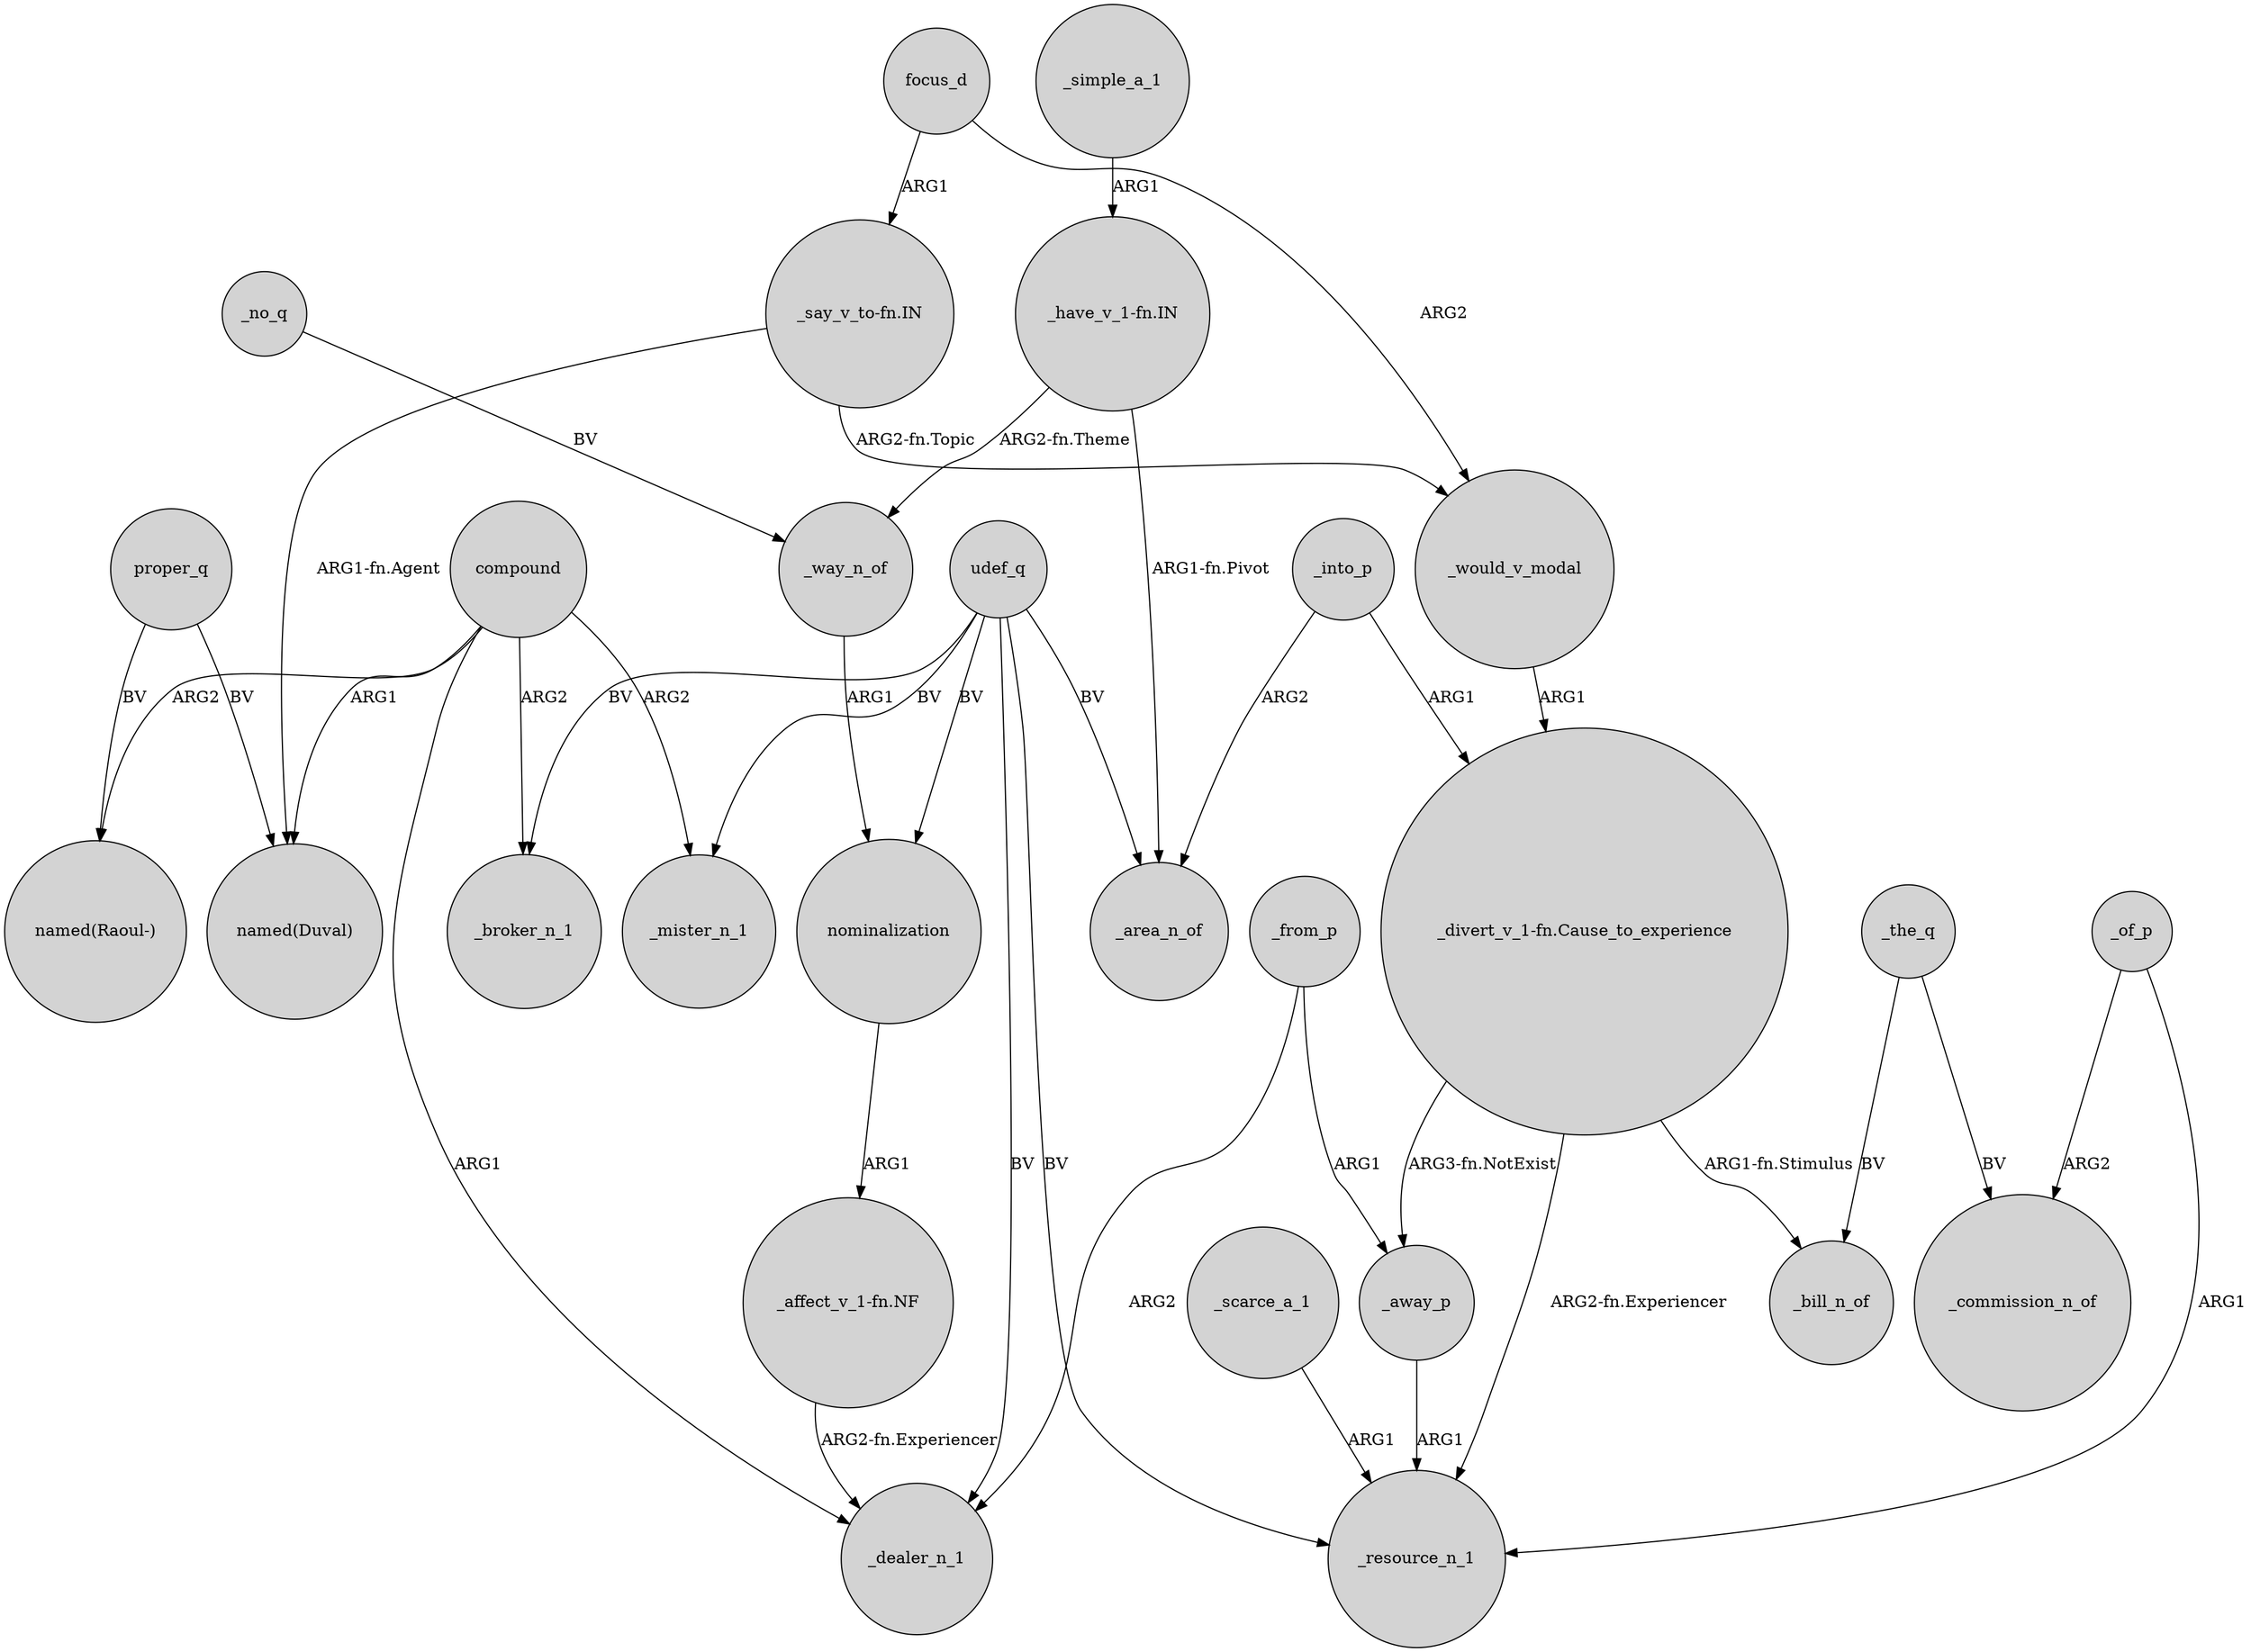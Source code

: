 digraph {
	node [shape=circle style=filled]
	"_say_v_to-fn.IN" -> "named(Duval)" [label="ARG1-fn.Agent"]
	"_say_v_to-fn.IN" -> _would_v_modal [label="ARG2-fn.Topic"]
	_the_q -> _bill_n_of [label=BV]
	focus_d -> _would_v_modal [label=ARG2]
	_away_p -> _resource_n_1 [label=ARG1]
	_simple_a_1 -> "_have_v_1-fn.IN" [label=ARG1]
	nominalization -> "_affect_v_1-fn.NF" [label=ARG1]
	proper_q -> "named(Duval)" [label=BV]
	compound -> _mister_n_1 [label=ARG2]
	udef_q -> _mister_n_1 [label=BV]
	compound -> _dealer_n_1 [label=ARG1]
	proper_q -> "named(Raoul-)" [label=BV]
	_into_p -> _area_n_of [label=ARG2]
	_from_p -> _away_p [label=ARG1]
	compound -> "named(Duval)" [label=ARG1]
	"_divert_v_1-fn.Cause_to_experience" -> _away_p [label="ARG3-fn.NotExist"]
	_of_p -> _commission_n_of [label=ARG2]
	"_divert_v_1-fn.Cause_to_experience" -> _resource_n_1 [label="ARG2-fn.Experiencer"]
	udef_q -> _resource_n_1 [label=BV]
	_no_q -> _way_n_of [label=BV]
	_scarce_a_1 -> _resource_n_1 [label=ARG1]
	udef_q -> nominalization [label=BV]
	compound -> "named(Raoul-)" [label=ARG2]
	_the_q -> _commission_n_of [label=BV]
	compound -> _broker_n_1 [label=ARG2]
	_from_p -> _dealer_n_1 [label=ARG2]
	udef_q -> _dealer_n_1 [label=BV]
	_into_p -> "_divert_v_1-fn.Cause_to_experience" [label=ARG1]
	_would_v_modal -> "_divert_v_1-fn.Cause_to_experience" [label=ARG1]
	"_divert_v_1-fn.Cause_to_experience" -> _bill_n_of [label="ARG1-fn.Stimulus"]
	_of_p -> _resource_n_1 [label=ARG1]
	udef_q -> _broker_n_1 [label=BV]
	udef_q -> _area_n_of [label=BV]
	"_have_v_1-fn.IN" -> _area_n_of [label="ARG1-fn.Pivot"]
	"_have_v_1-fn.IN" -> _way_n_of [label="ARG2-fn.Theme"]
	_way_n_of -> nominalization [label=ARG1]
	focus_d -> "_say_v_to-fn.IN" [label=ARG1]
	"_affect_v_1-fn.NF" -> _dealer_n_1 [label="ARG2-fn.Experiencer"]
}
